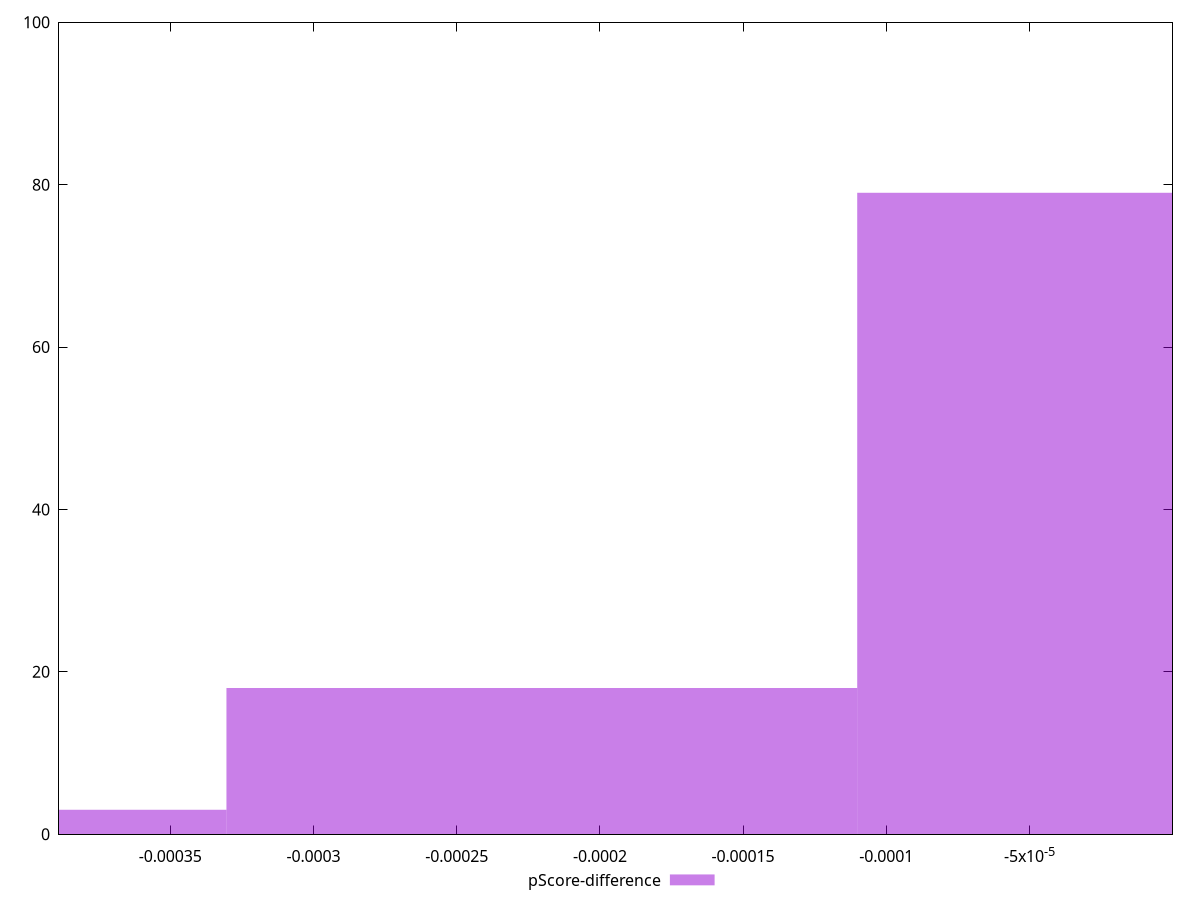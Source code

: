 reset

$pScoreDifference <<EOF
-0.00022027222972572557 18
0 79
-0.00044054445945145113 3
EOF

set key outside below
set boxwidth 0.00022027222972572557
set xrange [-0.0003888839121699572:-3.5865703518211944e-8]
set yrange [0:100]
set trange [0:100]
set style fill transparent solid 0.5 noborder
set terminal svg size 640, 490 enhanced background rgb 'white'
set output "reports/report_00031_2021-02-24T23-18-18.084Z/max-potential-fid/samples/card/pScore-difference/histogram.svg"

plot $pScoreDifference title "pScore-difference" with boxes

reset
